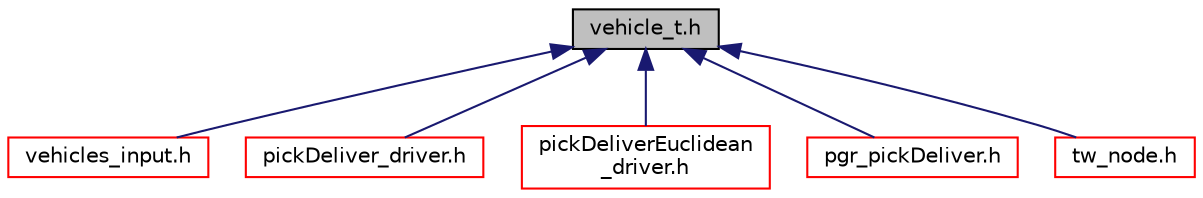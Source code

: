 digraph "vehicle_t.h"
{
 // LATEX_PDF_SIZE
  edge [fontname="Helvetica",fontsize="10",labelfontname="Helvetica",labelfontsize="10"];
  node [fontname="Helvetica",fontsize="10",shape=record];
  Node1 [label="vehicle_t.h",height=0.2,width=0.4,color="black", fillcolor="grey75", style="filled", fontcolor="black",tooltip=" "];
  Node1 -> Node2 [dir="back",color="midnightblue",fontsize="10",style="solid",fontname="Helvetica"];
  Node2 [label="vehicles_input.h",height=0.2,width=0.4,color="red", fillcolor="white", style="filled",URL="$vehicles__input_8h.html",tooltip=" "];
  Node1 -> Node6 [dir="back",color="midnightblue",fontsize="10",style="solid",fontname="Helvetica"];
  Node6 [label="pickDeliver_driver.h",height=0.2,width=0.4,color="red", fillcolor="white", style="filled",URL="$pickDeliver__driver_8h.html",tooltip=" "];
  Node1 -> Node8 [dir="back",color="midnightblue",fontsize="10",style="solid",fontname="Helvetica"];
  Node8 [label="pickDeliverEuclidean\l_driver.h",height=0.2,width=0.4,color="red", fillcolor="white", style="filled",URL="$pickDeliverEuclidean__driver_8h.html",tooltip=" "];
  Node1 -> Node10 [dir="back",color="midnightblue",fontsize="10",style="solid",fontname="Helvetica"];
  Node10 [label="pgr_pickDeliver.h",height=0.2,width=0.4,color="red", fillcolor="white", style="filled",URL="$pgr__pickDeliver_8h.html",tooltip=" "];
  Node1 -> Node21 [dir="back",color="midnightblue",fontsize="10",style="solid",fontname="Helvetica"];
  Node21 [label="tw_node.h",height=0.2,width=0.4,color="red", fillcolor="white", style="filled",URL="$tw__node_8h.html",tooltip=" "];
}
